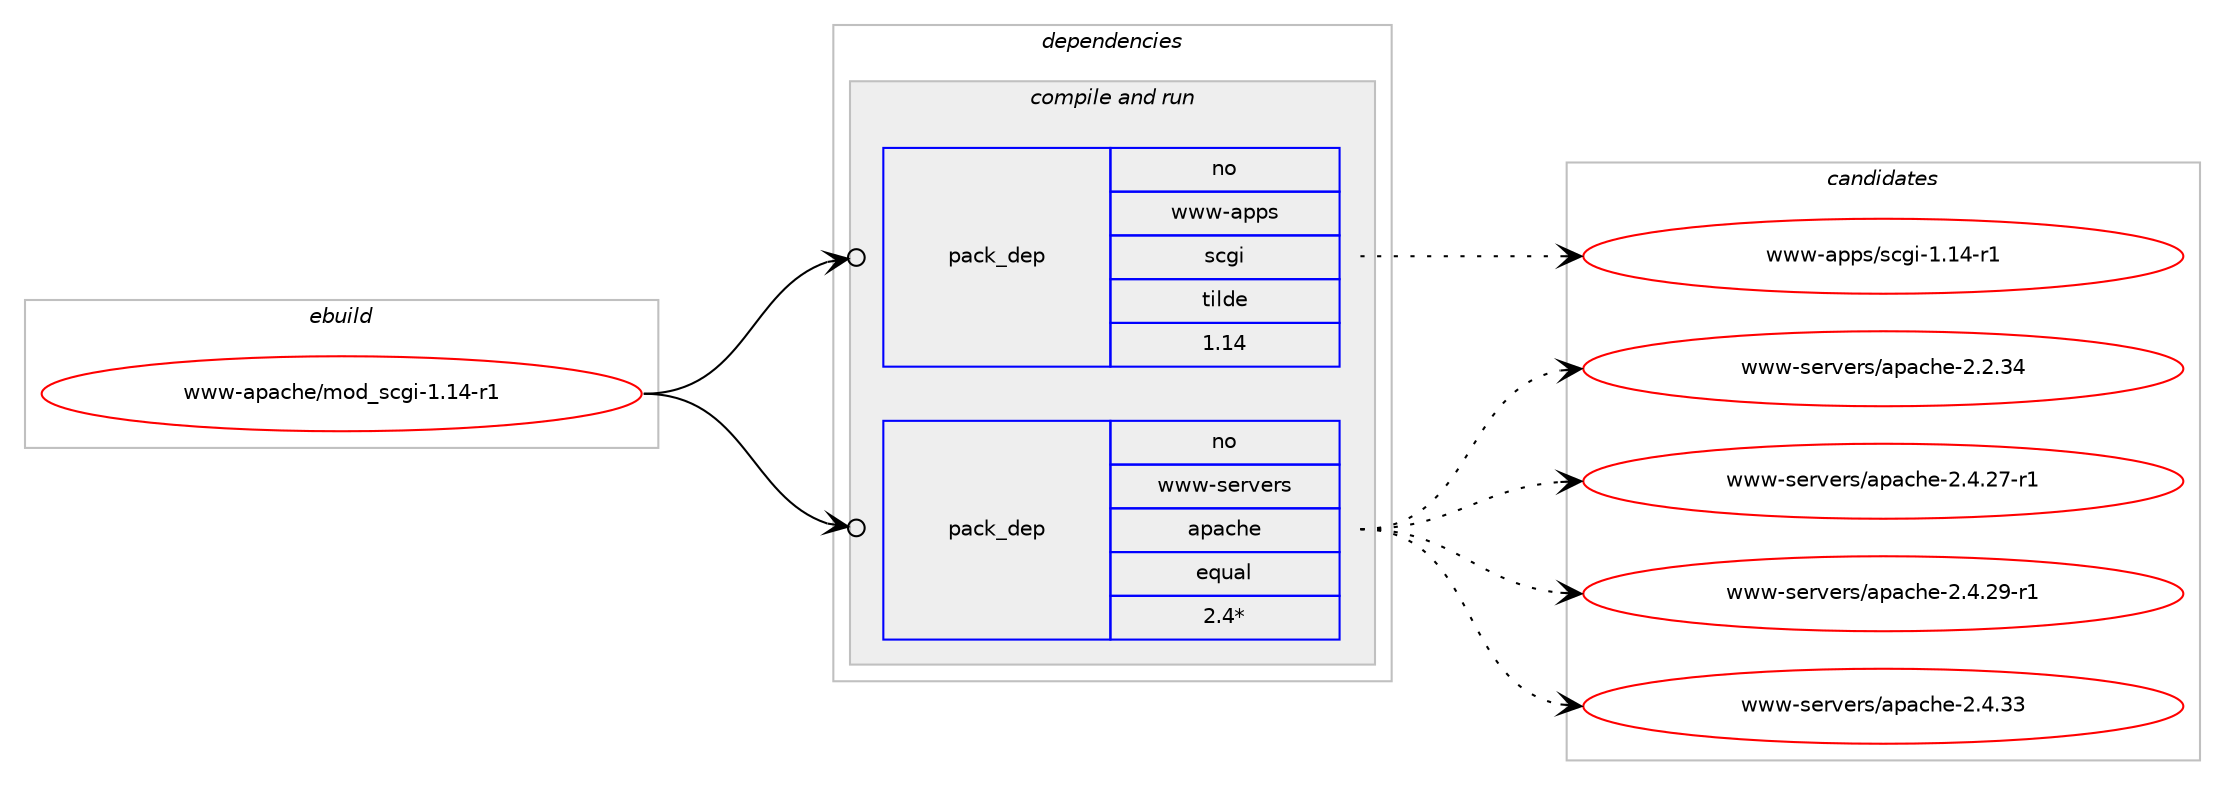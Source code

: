 digraph prolog {

# *************
# Graph options
# *************

newrank=true;
concentrate=true;
compound=true;
graph [rankdir=LR,fontname=Helvetica,fontsize=10,ranksep=1.5];#, ranksep=2.5, nodesep=0.2];
edge  [arrowhead=vee];
node  [fontname=Helvetica,fontsize=10];

# **********
# The ebuild
# **********

subgraph cluster_leftcol {
color=gray;
rank=same;
label=<<i>ebuild</i>>;
id [label="www-apache/mod_scgi-1.14-r1", color=red, width=4, href="../www-apache/mod_scgi-1.14-r1.svg"];
}

# ****************
# The dependencies
# ****************

subgraph cluster_midcol {
color=gray;
label=<<i>dependencies</i>>;
subgraph cluster_compile {
fillcolor="#eeeeee";
style=filled;
label=<<i>compile</i>>;
}
subgraph cluster_compileandrun {
fillcolor="#eeeeee";
style=filled;
label=<<i>compile and run</i>>;
subgraph pack7303 {
dependency8086 [label=<<TABLE BORDER="0" CELLBORDER="1" CELLSPACING="0" CELLPADDING="4" WIDTH="220"><TR><TD ROWSPAN="6" CELLPADDING="30">pack_dep</TD></TR><TR><TD WIDTH="110">no</TD></TR><TR><TD>www-apps</TD></TR><TR><TD>scgi</TD></TR><TR><TD>tilde</TD></TR><TR><TD>1.14</TD></TR></TABLE>>, shape=none, color=blue];
}
id:e -> dependency8086:w [weight=20,style="solid",arrowhead="odotvee"];
subgraph pack7304 {
dependency8087 [label=<<TABLE BORDER="0" CELLBORDER="1" CELLSPACING="0" CELLPADDING="4" WIDTH="220"><TR><TD ROWSPAN="6" CELLPADDING="30">pack_dep</TD></TR><TR><TD WIDTH="110">no</TD></TR><TR><TD>www-servers</TD></TR><TR><TD>apache</TD></TR><TR><TD>equal</TD></TR><TR><TD>2.4*</TD></TR></TABLE>>, shape=none, color=blue];
}
id:e -> dependency8087:w [weight=20,style="solid",arrowhead="odotvee"];
}
subgraph cluster_run {
fillcolor="#eeeeee";
style=filled;
label=<<i>run</i>>;
}
}

# **************
# The candidates
# **************

subgraph cluster_choices {
rank=same;
color=gray;
label=<<i>candidates</i>>;

subgraph choice7303 {
color=black;
nodesep=1;
choice1191191194597112112115471159910310545494649524511449 [label="www-apps/scgi-1.14-r1", color=red, width=4,href="../www-apps/scgi-1.14-r1.svg"];
dependency8086:e -> choice1191191194597112112115471159910310545494649524511449:w [style=dotted,weight="100"];
}
subgraph choice7304 {
color=black;
nodesep=1;
choice119119119451151011141181011141154797112979910410145504650465152 [label="www-servers/apache-2.2.34", color=red, width=4,href="../www-servers/apache-2.2.34.svg"];
choice1191191194511510111411810111411547971129799104101455046524650554511449 [label="www-servers/apache-2.4.27-r1", color=red, width=4,href="../www-servers/apache-2.4.27-r1.svg"];
choice1191191194511510111411810111411547971129799104101455046524650574511449 [label="www-servers/apache-2.4.29-r1", color=red, width=4,href="../www-servers/apache-2.4.29-r1.svg"];
choice119119119451151011141181011141154797112979910410145504652465151 [label="www-servers/apache-2.4.33", color=red, width=4,href="../www-servers/apache-2.4.33.svg"];
dependency8087:e -> choice119119119451151011141181011141154797112979910410145504650465152:w [style=dotted,weight="100"];
dependency8087:e -> choice1191191194511510111411810111411547971129799104101455046524650554511449:w [style=dotted,weight="100"];
dependency8087:e -> choice1191191194511510111411810111411547971129799104101455046524650574511449:w [style=dotted,weight="100"];
dependency8087:e -> choice119119119451151011141181011141154797112979910410145504652465151:w [style=dotted,weight="100"];
}
}

}
